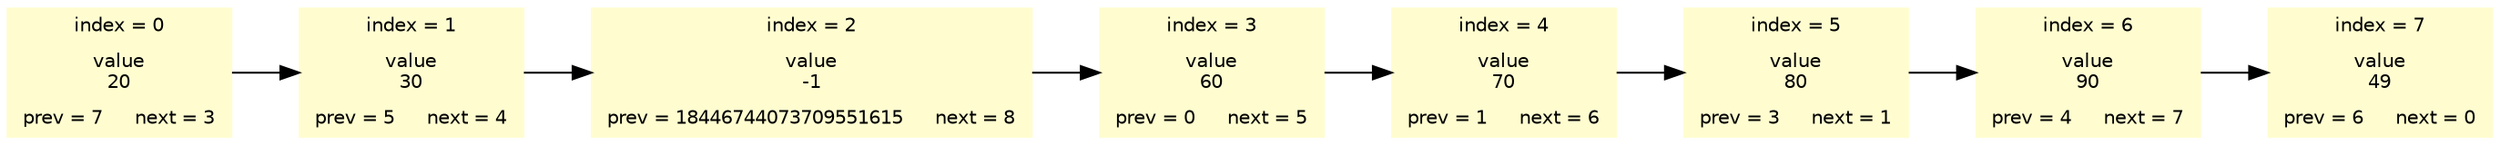 digraph
{
rankdir = LR;
node [shape = record, color = "#fffdd0", fontname = helvetica, fontsize = 10];
bgcolor = "#ffffff";
NODE_0[style = "filled", fillcolor = "#fffdd0", label = "index = 0|value\n20|{prev = 7|next = 3}"];
NODE_1[style = "filled", fillcolor = "#fffdd0", label = "index = 1|value\n30|{prev = 5|next = 4}"];
NODE_2[style = "filled", fillcolor = "#fffdd0", label = "index = 2|value\n-1|{prev = 18446744073709551615|next = 8}"];
NODE_3[style = "filled", fillcolor = "#fffdd0", label = "index = 3|value\n60|{prev = 0|next = 5}"];
NODE_4[style = "filled", fillcolor = "#fffdd0", label = "index = 4|value\n70|{prev = 1|next = 6}"];
NODE_5[style = "filled", fillcolor = "#fffdd0", label = "index = 5|value\n80|{prev = 3|next = 1}"];
NODE_6[style = "filled", fillcolor = "#fffdd0", label = "index = 6|value\n90|{prev = 4|next = 7}"];
NODE_7[style = "filled", fillcolor = "#fffdd0", label = "index = 7|value\n49|{prev = 6|next = 0}"];
NODE_0->NODE_1->NODE_2->NODE_3->NODE_4->NODE_5->NODE_6->NODE_7;
}

